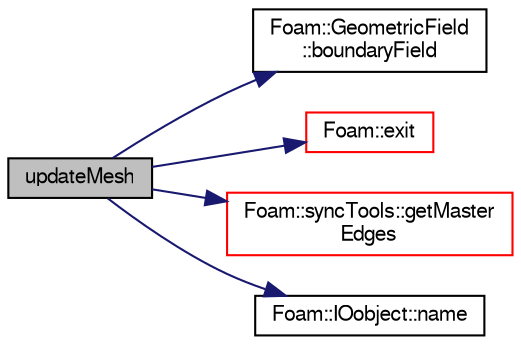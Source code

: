 digraph "updateMesh"
{
  bgcolor="transparent";
  edge [fontname="FreeSans",fontsize="10",labelfontname="FreeSans",labelfontsize="10"];
  node [fontname="FreeSans",fontsize="10",shape=record];
  rankdir="LR";
  Node1180 [label="updateMesh",height=0.2,width=0.4,color="black", fillcolor="grey75", style="filled", fontcolor="black"];
  Node1180 -> Node1181 [color="midnightblue",fontsize="10",style="solid",fontname="FreeSans"];
  Node1181 [label="Foam::GeometricField\l::boundaryField",height=0.2,width=0.4,color="black",URL="$a22434.html#a3c6c1a789b48ea0c5e8bff64f9c14f2d",tooltip="Return reference to GeometricBoundaryField. "];
  Node1180 -> Node1182 [color="midnightblue",fontsize="10",style="solid",fontname="FreeSans"];
  Node1182 [label="Foam::exit",height=0.2,width=0.4,color="red",URL="$a21124.html#a06ca7250d8e89caf05243ec094843642"];
  Node1180 -> Node1229 [color="midnightblue",fontsize="10",style="solid",fontname="FreeSans"];
  Node1229 [label="Foam::syncTools::getMaster\lEdges",height=0.2,width=0.4,color="red",URL="$a27502.html#a96d0f41e2ad80738744f967818ff34a2",tooltip="Get per edge whether it is uncoupled or a master of a. "];
  Node1180 -> Node1234 [color="midnightblue",fontsize="10",style="solid",fontname="FreeSans"];
  Node1234 [label="Foam::IOobject::name",height=0.2,width=0.4,color="black",URL="$a26142.html#acc80e00a8ac919288fb55bd14cc88bf6",tooltip="Return name. "];
}
